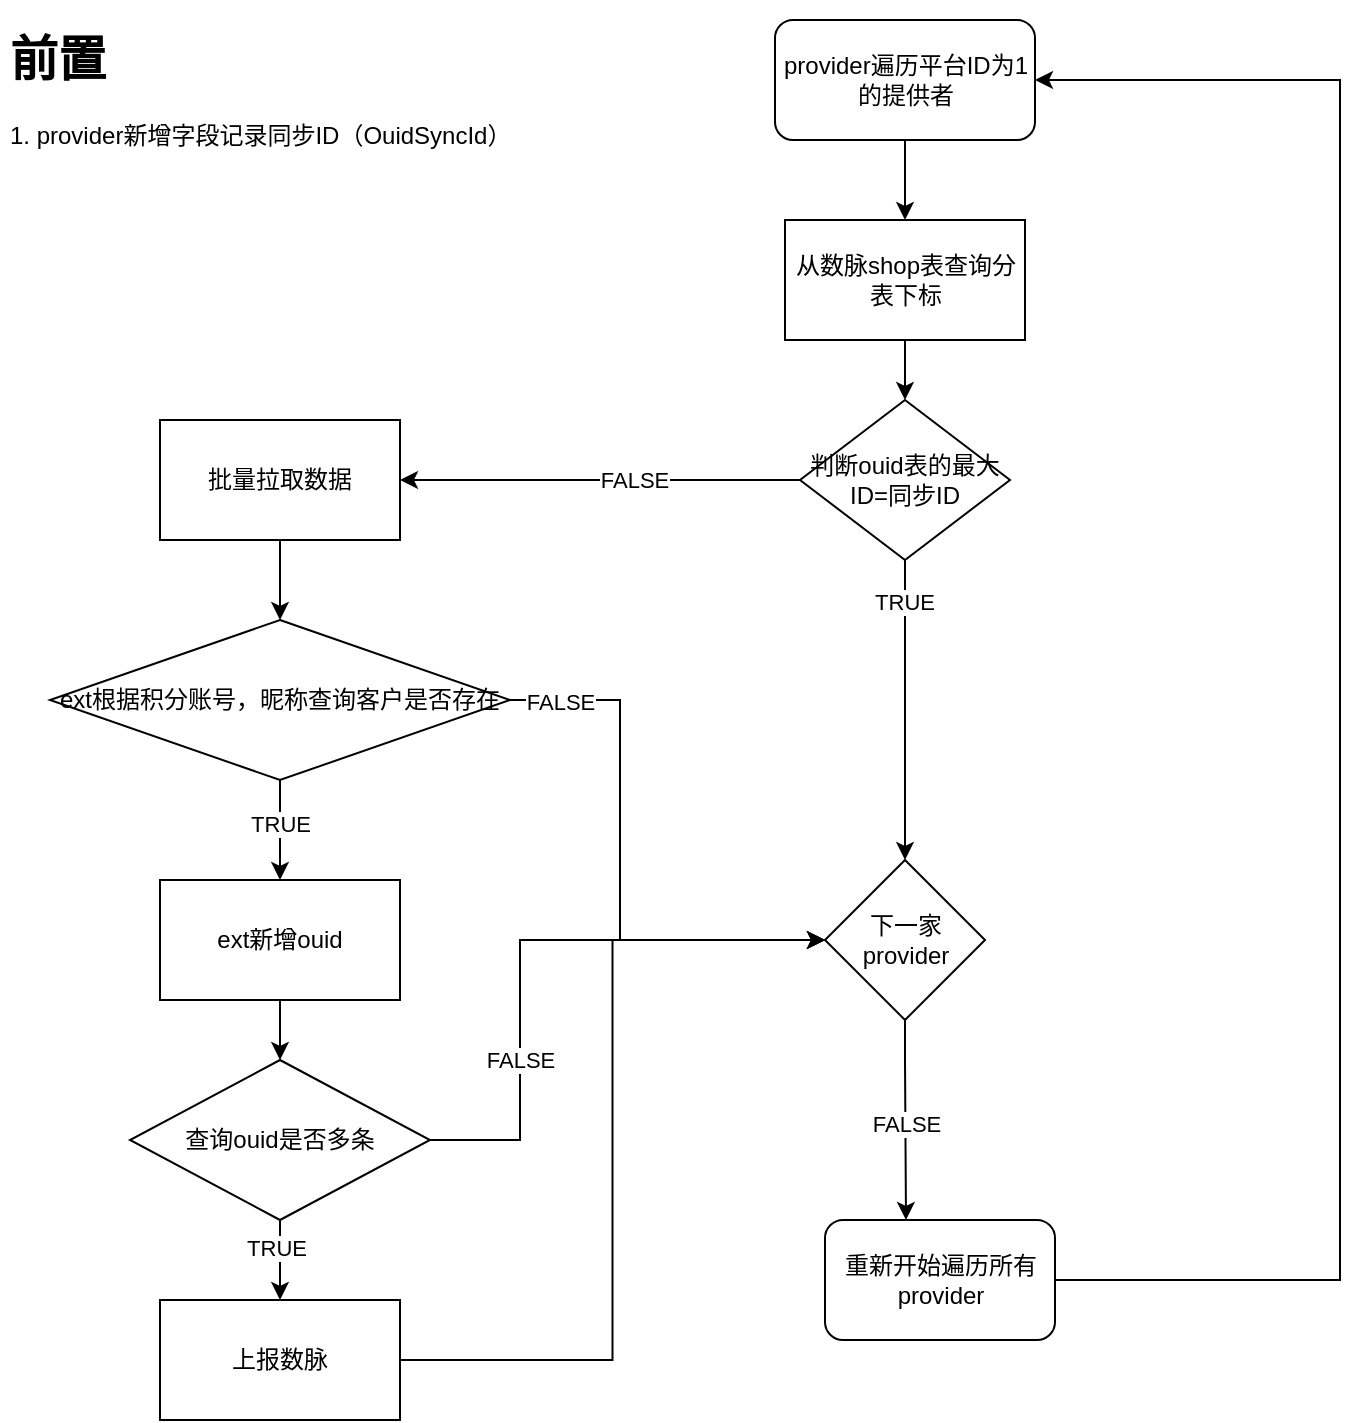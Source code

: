 <mxfile version="14.9.6" type="github">
  <diagram id="I122SE7lPOgU0XPG9THC" name="第 1 页">
    <mxGraphModel dx="1422" dy="794" grid="1" gridSize="10" guides="1" tooltips="1" connect="1" arrows="1" fold="1" page="1" pageScale="1" pageWidth="827" pageHeight="1169" math="0" shadow="0">
      <root>
        <mxCell id="0" />
        <mxCell id="1" parent="0" />
        <mxCell id="WVvvgctKNfWPRjZpKwjH-1" value="" style="edgeStyle=orthogonalEdgeStyle;rounded=0;orthogonalLoop=1;jettySize=auto;html=1;" edge="1" parent="1" source="WVvvgctKNfWPRjZpKwjH-2" target="WVvvgctKNfWPRjZpKwjH-4">
          <mxGeometry relative="1" as="geometry" />
        </mxCell>
        <mxCell id="WVvvgctKNfWPRjZpKwjH-2" value="provider遍历平台ID为1的提供者" style="rounded=1;whiteSpace=wrap;html=1;" vertex="1" parent="1">
          <mxGeometry x="397.5" y="20" width="130" height="60" as="geometry" />
        </mxCell>
        <mxCell id="WVvvgctKNfWPRjZpKwjH-3" value="" style="edgeStyle=orthogonalEdgeStyle;rounded=0;orthogonalLoop=1;jettySize=auto;html=1;" edge="1" parent="1" source="WVvvgctKNfWPRjZpKwjH-4" target="WVvvgctKNfWPRjZpKwjH-10">
          <mxGeometry relative="1" as="geometry" />
        </mxCell>
        <mxCell id="WVvvgctKNfWPRjZpKwjH-4" value="从数脉shop表查询分表下标" style="rounded=0;whiteSpace=wrap;html=1;" vertex="1" parent="1">
          <mxGeometry x="402.5" y="120" width="120" height="60" as="geometry" />
        </mxCell>
        <mxCell id="WVvvgctKNfWPRjZpKwjH-5" value="&lt;h1&gt;前置&lt;/h1&gt;&lt;div&gt;&lt;/div&gt;&lt;span style=&quot;text-align: center&quot;&gt;1. provider新增字段记录同步ID（OuidSyncId）&lt;br&gt;&lt;/span&gt;" style="text;html=1;strokeColor=none;fillColor=none;spacing=5;spacingTop=-20;whiteSpace=wrap;overflow=hidden;rounded=0;" vertex="1" parent="1">
          <mxGeometry x="10" y="20" width="260" height="120" as="geometry" />
        </mxCell>
        <mxCell id="WVvvgctKNfWPRjZpKwjH-8" value="" style="edgeStyle=orthogonalEdgeStyle;rounded=0;orthogonalLoop=1;jettySize=auto;html=1;" edge="1" parent="1" source="WVvvgctKNfWPRjZpKwjH-10" target="WVvvgctKNfWPRjZpKwjH-19">
          <mxGeometry relative="1" as="geometry" />
        </mxCell>
        <mxCell id="WVvvgctKNfWPRjZpKwjH-9" value="FALSE" style="edgeLabel;html=1;align=center;verticalAlign=middle;resizable=0;points=[];" vertex="1" connectable="0" parent="WVvvgctKNfWPRjZpKwjH-8">
          <mxGeometry x="-0.294" y="2" relative="1" as="geometry">
            <mxPoint x="-13" y="-2" as="offset" />
          </mxGeometry>
        </mxCell>
        <mxCell id="WVvvgctKNfWPRjZpKwjH-41" style="edgeStyle=orthogonalEdgeStyle;rounded=0;orthogonalLoop=1;jettySize=auto;html=1;entryX=0.5;entryY=0;entryDx=0;entryDy=0;" edge="1" parent="1" source="WVvvgctKNfWPRjZpKwjH-10" target="WVvvgctKNfWPRjZpKwjH-17">
          <mxGeometry relative="1" as="geometry" />
        </mxCell>
        <mxCell id="WVvvgctKNfWPRjZpKwjH-42" value="TRUE" style="edgeLabel;html=1;align=center;verticalAlign=middle;resizable=0;points=[];" vertex="1" connectable="0" parent="WVvvgctKNfWPRjZpKwjH-41">
          <mxGeometry x="-0.72" y="-1" relative="1" as="geometry">
            <mxPoint as="offset" />
          </mxGeometry>
        </mxCell>
        <mxCell id="WVvvgctKNfWPRjZpKwjH-10" value="判断ouid表的最大ID=同步ID" style="rhombus;whiteSpace=wrap;html=1;" vertex="1" parent="1">
          <mxGeometry x="410" y="210" width="105" height="80" as="geometry" />
        </mxCell>
        <mxCell id="WVvvgctKNfWPRjZpKwjH-11" value="" style="edgeStyle=orthogonalEdgeStyle;rounded=0;orthogonalLoop=1;jettySize=auto;html=1;exitX=0.5;exitY=1;exitDx=0;exitDy=0;" edge="1" parent="1" target="WVvvgctKNfWPRjZpKwjH-14" source="WVvvgctKNfWPRjZpKwjH-17">
          <mxGeometry relative="1" as="geometry">
            <mxPoint x="345" y="500" as="sourcePoint" />
            <Array as="points">
              <mxPoint x="463" y="540" />
              <mxPoint x="463" y="540" />
            </Array>
          </mxGeometry>
        </mxCell>
        <mxCell id="WVvvgctKNfWPRjZpKwjH-12" value="FALSE" style="edgeLabel;html=1;align=center;verticalAlign=middle;resizable=0;points=[];" vertex="1" connectable="0" parent="WVvvgctKNfWPRjZpKwjH-11">
          <mxGeometry x="-0.256" y="2" relative="1" as="geometry">
            <mxPoint x="-2" y="15" as="offset" />
          </mxGeometry>
        </mxCell>
        <mxCell id="WVvvgctKNfWPRjZpKwjH-13" style="edgeStyle=orthogonalEdgeStyle;rounded=0;orthogonalLoop=1;jettySize=auto;html=1;entryX=1;entryY=0.5;entryDx=0;entryDy=0;exitX=1;exitY=0.5;exitDx=0;exitDy=0;" edge="1" parent="1" source="WVvvgctKNfWPRjZpKwjH-14" target="WVvvgctKNfWPRjZpKwjH-2">
          <mxGeometry relative="1" as="geometry">
            <Array as="points">
              <mxPoint x="680" y="650" />
              <mxPoint x="680" y="50" />
            </Array>
          </mxGeometry>
        </mxCell>
        <mxCell id="WVvvgctKNfWPRjZpKwjH-14" value="重新开始遍历所有provider" style="rounded=1;whiteSpace=wrap;html=1;" vertex="1" parent="1">
          <mxGeometry x="422.5" y="620" width="115" height="60" as="geometry" />
        </mxCell>
        <mxCell id="WVvvgctKNfWPRjZpKwjH-17" value="&lt;span&gt;下一家provider&lt;/span&gt;" style="rhombus;whiteSpace=wrap;html=1;" vertex="1" parent="1">
          <mxGeometry x="422.5" y="440" width="80" height="80" as="geometry" />
        </mxCell>
        <mxCell id="WVvvgctKNfWPRjZpKwjH-25" value="" style="edgeStyle=orthogonalEdgeStyle;rounded=0;orthogonalLoop=1;jettySize=auto;html=1;" edge="1" parent="1" source="WVvvgctKNfWPRjZpKwjH-19" target="WVvvgctKNfWPRjZpKwjH-24">
          <mxGeometry relative="1" as="geometry" />
        </mxCell>
        <mxCell id="WVvvgctKNfWPRjZpKwjH-19" value="批量拉取数据" style="rounded=0;whiteSpace=wrap;html=1;" vertex="1" parent="1">
          <mxGeometry x="90" y="220" width="120" height="60" as="geometry" />
        </mxCell>
        <mxCell id="WVvvgctKNfWPRjZpKwjH-28" style="edgeStyle=orthogonalEdgeStyle;rounded=0;orthogonalLoop=1;jettySize=auto;html=1;entryX=0.5;entryY=0;entryDx=0;entryDy=0;" edge="1" parent="1" source="WVvvgctKNfWPRjZpKwjH-24" target="WVvvgctKNfWPRjZpKwjH-26">
          <mxGeometry relative="1" as="geometry" />
        </mxCell>
        <mxCell id="WVvvgctKNfWPRjZpKwjH-29" value="TRUE" style="edgeLabel;html=1;align=center;verticalAlign=middle;resizable=0;points=[];" vertex="1" connectable="0" parent="WVvvgctKNfWPRjZpKwjH-28">
          <mxGeometry x="-0.694" relative="1" as="geometry">
            <mxPoint y="14" as="offset" />
          </mxGeometry>
        </mxCell>
        <mxCell id="WVvvgctKNfWPRjZpKwjH-39" style="edgeStyle=orthogonalEdgeStyle;rounded=0;orthogonalLoop=1;jettySize=auto;html=1;entryX=0;entryY=0.5;entryDx=0;entryDy=0;" edge="1" parent="1" source="WVvvgctKNfWPRjZpKwjH-24" target="WVvvgctKNfWPRjZpKwjH-17">
          <mxGeometry relative="1" as="geometry">
            <Array as="points">
              <mxPoint x="320" y="360" />
              <mxPoint x="320" y="480" />
            </Array>
          </mxGeometry>
        </mxCell>
        <mxCell id="WVvvgctKNfWPRjZpKwjH-40" value="FALSE" style="edgeLabel;html=1;align=center;verticalAlign=middle;resizable=0;points=[];" vertex="1" connectable="0" parent="WVvvgctKNfWPRjZpKwjH-39">
          <mxGeometry x="-0.4" y="1" relative="1" as="geometry">
            <mxPoint x="-31" y="-28" as="offset" />
          </mxGeometry>
        </mxCell>
        <mxCell id="WVvvgctKNfWPRjZpKwjH-24" value="&lt;span style=&quot;text-align: left&quot;&gt;ext根据积分账号，昵称查询客户是否存在&lt;/span&gt;" style="rhombus;whiteSpace=wrap;html=1;" vertex="1" parent="1">
          <mxGeometry x="35" y="320" width="230" height="80" as="geometry" />
        </mxCell>
        <mxCell id="WVvvgctKNfWPRjZpKwjH-33" value="" style="edgeStyle=orthogonalEdgeStyle;rounded=0;orthogonalLoop=1;jettySize=auto;html=1;" edge="1" parent="1" source="WVvvgctKNfWPRjZpKwjH-26" target="WVvvgctKNfWPRjZpKwjH-31">
          <mxGeometry relative="1" as="geometry" />
        </mxCell>
        <mxCell id="WVvvgctKNfWPRjZpKwjH-26" value="ext新增ouid" style="rounded=0;whiteSpace=wrap;html=1;" vertex="1" parent="1">
          <mxGeometry x="90" y="450" width="120" height="60" as="geometry" />
        </mxCell>
        <mxCell id="WVvvgctKNfWPRjZpKwjH-34" value="" style="edgeStyle=orthogonalEdgeStyle;rounded=0;orthogonalLoop=1;jettySize=auto;html=1;" edge="1" parent="1" source="WVvvgctKNfWPRjZpKwjH-31" target="WVvvgctKNfWPRjZpKwjH-32">
          <mxGeometry relative="1" as="geometry" />
        </mxCell>
        <mxCell id="WVvvgctKNfWPRjZpKwjH-35" value="TRUE" style="edgeLabel;html=1;align=center;verticalAlign=middle;resizable=0;points=[];" vertex="1" connectable="0" parent="WVvvgctKNfWPRjZpKwjH-34">
          <mxGeometry x="-0.311" y="-2" relative="1" as="geometry">
            <mxPoint as="offset" />
          </mxGeometry>
        </mxCell>
        <mxCell id="WVvvgctKNfWPRjZpKwjH-37" style="edgeStyle=orthogonalEdgeStyle;rounded=0;orthogonalLoop=1;jettySize=auto;html=1;entryX=0;entryY=0.5;entryDx=0;entryDy=0;" edge="1" parent="1" source="WVvvgctKNfWPRjZpKwjH-31" target="WVvvgctKNfWPRjZpKwjH-17">
          <mxGeometry relative="1" as="geometry">
            <mxPoint x="300" y="480" as="targetPoint" />
            <Array as="points">
              <mxPoint x="270" y="580" />
              <mxPoint x="270" y="480" />
            </Array>
          </mxGeometry>
        </mxCell>
        <mxCell id="WVvvgctKNfWPRjZpKwjH-38" value="FALSE" style="edgeLabel;html=1;align=center;verticalAlign=middle;resizable=0;points=[];" vertex="1" connectable="0" parent="WVvvgctKNfWPRjZpKwjH-37">
          <mxGeometry x="-0.467" relative="1" as="geometry">
            <mxPoint y="-6" as="offset" />
          </mxGeometry>
        </mxCell>
        <mxCell id="WVvvgctKNfWPRjZpKwjH-31" value="查询ouid是否多条" style="rhombus;whiteSpace=wrap;html=1;" vertex="1" parent="1">
          <mxGeometry x="75" y="540" width="150" height="80" as="geometry" />
        </mxCell>
        <mxCell id="WVvvgctKNfWPRjZpKwjH-36" style="edgeStyle=orthogonalEdgeStyle;rounded=0;orthogonalLoop=1;jettySize=auto;html=1;entryX=0;entryY=0.5;entryDx=0;entryDy=0;" edge="1" parent="1" source="WVvvgctKNfWPRjZpKwjH-32" target="WVvvgctKNfWPRjZpKwjH-17">
          <mxGeometry relative="1" as="geometry" />
        </mxCell>
        <mxCell id="WVvvgctKNfWPRjZpKwjH-32" value="上报数脉" style="rounded=0;whiteSpace=wrap;html=1;" vertex="1" parent="1">
          <mxGeometry x="90" y="660" width="120" height="60" as="geometry" />
        </mxCell>
      </root>
    </mxGraphModel>
  </diagram>
</mxfile>
